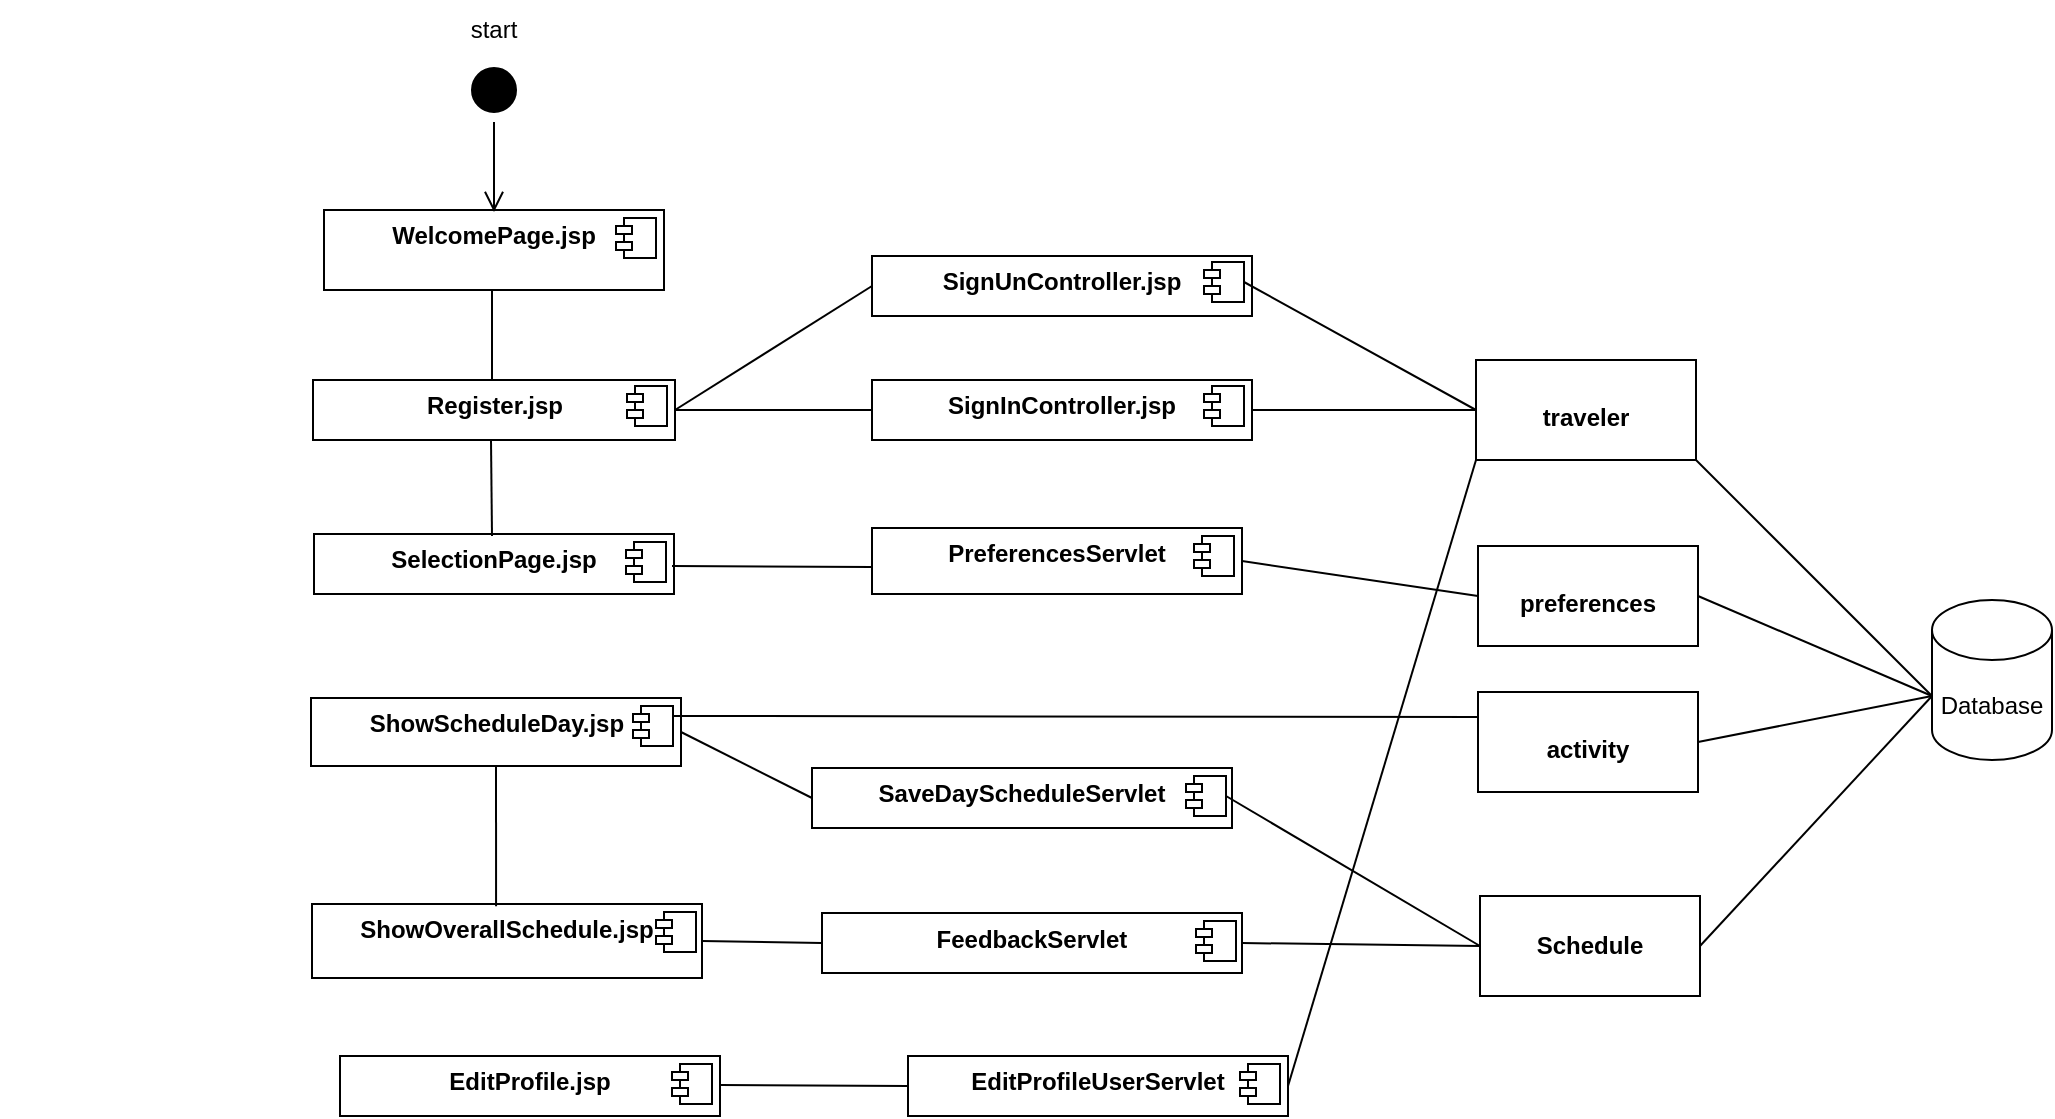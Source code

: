 <mxfile version="22.0.3" type="device">
  <diagram name="Page-1" id="5f0bae14-7c28-e335-631c-24af17079c00">
    <mxGraphModel dx="794" dy="511" grid="1" gridSize="10" guides="1" tooltips="1" connect="1" arrows="1" fold="1" page="1" pageScale="1" pageWidth="1100" pageHeight="850" background="none" math="0" shadow="0">
      <root>
        <mxCell id="0" />
        <mxCell id="1" parent="0" />
        <mxCell id="rrHo5r-WzOikPcS9EhRm-3" value="&lt;p style=&quot;margin:0px;margin-top:6px;text-align:center;&quot;&gt;&lt;b&gt;WelcomePage.jsp&lt;/b&gt;&lt;/p&gt;" style="align=left;overflow=fill;html=1;dropTarget=0;whiteSpace=wrap;" parent="1" vertex="1">
          <mxGeometry x="436" y="207" width="170" height="40" as="geometry" />
        </mxCell>
        <mxCell id="rrHo5r-WzOikPcS9EhRm-4" value="" style="shape=component;jettyWidth=8;jettyHeight=4;" parent="rrHo5r-WzOikPcS9EhRm-3" vertex="1">
          <mxGeometry x="1" width="20" height="20" relative="1" as="geometry">
            <mxPoint x="-24" y="4" as="offset" />
          </mxGeometry>
        </mxCell>
        <mxCell id="rrHo5r-WzOikPcS9EhRm-7" value="&lt;p style=&quot;margin:0px;margin-top:6px;text-align:center;&quot;&gt;&lt;b&gt;PreferencesServlet&lt;/b&gt;&lt;/p&gt;" style="align=left;overflow=fill;html=1;dropTarget=0;whiteSpace=wrap;" parent="1" vertex="1">
          <mxGeometry x="710" y="366" width="185" height="33" as="geometry" />
        </mxCell>
        <mxCell id="rrHo5r-WzOikPcS9EhRm-8" value="" style="shape=component;jettyWidth=8;jettyHeight=4;" parent="rrHo5r-WzOikPcS9EhRm-7" vertex="1">
          <mxGeometry x="1" width="20" height="20" relative="1" as="geometry">
            <mxPoint x="-24" y="4" as="offset" />
          </mxGeometry>
        </mxCell>
        <mxCell id="rrHo5r-WzOikPcS9EhRm-12" value="&lt;p style=&quot;margin:0px;margin-top:6px;text-align:center;&quot;&gt;&lt;b style=&quot;background-color: initial;&quot;&gt;SelectionPage.jsp&lt;/b&gt;&lt;/p&gt;" style="align=left;overflow=fill;html=1;dropTarget=0;whiteSpace=wrap;" parent="1" vertex="1">
          <mxGeometry x="431" y="369" width="180" height="30" as="geometry" />
        </mxCell>
        <mxCell id="rrHo5r-WzOikPcS9EhRm-13" value="" style="shape=component;jettyWidth=8;jettyHeight=4;" parent="rrHo5r-WzOikPcS9EhRm-12" vertex="1">
          <mxGeometry x="1" width="20" height="20" relative="1" as="geometry">
            <mxPoint x="-24" y="4" as="offset" />
          </mxGeometry>
        </mxCell>
        <mxCell id="rrHo5r-WzOikPcS9EhRm-16" value="&lt;p style=&quot;margin:0px;margin-top:6px;text-align:center;&quot;&gt;&lt;b&gt;ShowScheduleDay.jsp&lt;/b&gt;&lt;/p&gt;" style="align=left;overflow=fill;html=1;dropTarget=0;whiteSpace=wrap;" parent="1" vertex="1">
          <mxGeometry x="429.5" y="451" width="185" height="34" as="geometry" />
        </mxCell>
        <mxCell id="rrHo5r-WzOikPcS9EhRm-17" value="" style="shape=component;jettyWidth=8;jettyHeight=4;" parent="rrHo5r-WzOikPcS9EhRm-16" vertex="1">
          <mxGeometry x="1" width="20" height="20" relative="1" as="geometry">
            <mxPoint x="-24" y="4" as="offset" />
          </mxGeometry>
        </mxCell>
        <mxCell id="rrHo5r-WzOikPcS9EhRm-21" value="&lt;p style=&quot;margin:0px;margin-top:4px;text-align:center;&quot;&gt;&lt;br&gt;&lt;b&gt;Schedule&lt;/b&gt;&lt;/p&gt;" style="verticalAlign=top;align=left;overflow=fill;fontSize=12;fontFamily=Helvetica;html=1;whiteSpace=wrap;" parent="1" vertex="1">
          <mxGeometry x="1014" y="550" width="110" height="50" as="geometry" />
        </mxCell>
        <mxCell id="rrHo5r-WzOikPcS9EhRm-25" value="Database" style="shape=cylinder3;whiteSpace=wrap;html=1;boundedLbl=1;backgroundOutline=1;size=15;" parent="1" vertex="1">
          <mxGeometry x="1240" y="402" width="60" height="80" as="geometry" />
        </mxCell>
        <mxCell id="rrHo5r-WzOikPcS9EhRm-40" value="&lt;p style=&quot;margin:0px;margin-top:6px;text-align:center;&quot;&gt;&lt;b&gt;SignInController.jsp&lt;/b&gt;&lt;/p&gt;" style="align=left;overflow=fill;html=1;dropTarget=0;whiteSpace=wrap;" parent="1" vertex="1">
          <mxGeometry x="710" y="292" width="190" height="30" as="geometry" />
        </mxCell>
        <mxCell id="rrHo5r-WzOikPcS9EhRm-41" value="" style="shape=component;jettyWidth=8;jettyHeight=4;" parent="rrHo5r-WzOikPcS9EhRm-40" vertex="1">
          <mxGeometry x="1" width="20" height="20" relative="1" as="geometry">
            <mxPoint x="-24" y="3" as="offset" />
          </mxGeometry>
        </mxCell>
        <mxCell id="rrHo5r-WzOikPcS9EhRm-54" value="" style="endArrow=none;html=1;rounded=0;entryX=0;entryY=0.5;entryDx=0;entryDy=0;exitX=1;exitY=0.5;exitDx=0;exitDy=0;" parent="1" source="rrHo5r-WzOikPcS9EhRm-51" target="rrHo5r-WzOikPcS9EhRm-21" edge="1">
          <mxGeometry width="50" height="50" relative="1" as="geometry">
            <mxPoint x="340" y="683" as="sourcePoint" />
            <mxPoint x="980" y="606" as="targetPoint" />
            <Array as="points" />
          </mxGeometry>
        </mxCell>
        <mxCell id="rrHo5r-WzOikPcS9EhRm-27" value="&lt;p style=&quot;margin: 4px 0px 0px;&quot;&gt;&lt;br&gt;&lt;/p&gt;&lt;p style=&quot;margin: 4px 0px 0px;&quot;&gt;&lt;b&gt;traveler&lt;/b&gt;&lt;/p&gt;&lt;p style=&quot;margin: 4px 0px 0px;&quot;&gt;&lt;b&gt;&lt;br&gt;&lt;/b&gt;&lt;/p&gt;" style="verticalAlign=top;align=center;overflow=fill;fontSize=12;fontFamily=Helvetica;html=1;whiteSpace=wrap;" parent="1" vertex="1">
          <mxGeometry x="1012" y="282" width="110" height="50" as="geometry" />
        </mxCell>
        <mxCell id="rrHo5r-WzOikPcS9EhRm-67" value="&lt;p style=&quot;margin:0px;margin-top:6px;text-align:center;&quot;&gt;&lt;b&gt;Register.jsp&lt;/b&gt;&lt;/p&gt;" style="align=left;overflow=fill;html=1;dropTarget=0;whiteSpace=wrap;" parent="1" vertex="1">
          <mxGeometry x="430.5" y="292" width="181" height="30" as="geometry" />
        </mxCell>
        <mxCell id="rrHo5r-WzOikPcS9EhRm-68" value="" style="shape=component;jettyWidth=8;jettyHeight=4;" parent="rrHo5r-WzOikPcS9EhRm-67" vertex="1">
          <mxGeometry x="1" width="20" height="20" relative="1" as="geometry">
            <mxPoint x="-24" y="3" as="offset" />
          </mxGeometry>
        </mxCell>
        <mxCell id="rrHo5r-WzOikPcS9EhRm-81" value="" style="ellipse;whiteSpace=wrap;html=1;align=center;aspect=fixed;fillColor=none;strokeColor=none;resizable=0;perimeter=centerPerimeter;rotatable=0;allowArrows=0;points=[];outlineConnect=1;" parent="1" vertex="1">
          <mxGeometry x="747" y="508" width="10" height="10" as="geometry" />
        </mxCell>
        <mxCell id="QPylJCogJ4yJsTdaJuYl-27" value="" style="ellipse;whiteSpace=wrap;html=1;align=center;aspect=fixed;fillColor=none;strokeColor=none;resizable=0;perimeter=centerPerimeter;rotatable=0;allowArrows=0;points=[];outlineConnect=1;" parent="1" vertex="1">
          <mxGeometry x="274" y="409" width="10" height="10" as="geometry" />
        </mxCell>
        <mxCell id="JJwhxfO3wkZIyO4d7TkD-3" value="" style="endArrow=none;html=1;rounded=0;entryX=1;entryY=1;entryDx=0;entryDy=0;" parent="1" target="rrHo5r-WzOikPcS9EhRm-27" edge="1">
          <mxGeometry width="50" height="50" relative="1" as="geometry">
            <mxPoint x="1240" y="450" as="sourcePoint" />
            <mxPoint x="850" y="442" as="targetPoint" />
          </mxGeometry>
        </mxCell>
        <mxCell id="JJwhxfO3wkZIyO4d7TkD-4" value="&lt;p style=&quot;margin:0px;margin-top:4px;text-align:center;&quot;&gt;&lt;b&gt;&lt;br&gt;&lt;/b&gt;&lt;/p&gt;&lt;p style=&quot;margin:0px;margin-top:4px;text-align:center;&quot;&gt;&lt;b&gt;activity&lt;/b&gt;&lt;/p&gt;" style="verticalAlign=top;align=left;overflow=fill;fontSize=12;fontFamily=Helvetica;html=1;whiteSpace=wrap;" parent="1" vertex="1">
          <mxGeometry x="1013" y="448" width="110" height="50" as="geometry" />
        </mxCell>
        <mxCell id="JJwhxfO3wkZIyO4d7TkD-5" value="" style="endArrow=none;html=1;rounded=0;entryX=1;entryY=0.5;entryDx=0;entryDy=0;" parent="1" target="JJwhxfO3wkZIyO4d7TkD-4" edge="1">
          <mxGeometry width="50" height="50" relative="1" as="geometry">
            <mxPoint x="1240" y="450" as="sourcePoint" />
            <mxPoint x="1170" y="622" as="targetPoint" />
          </mxGeometry>
        </mxCell>
        <mxCell id="rrHo5r-WzOikPcS9EhRm-33" value="&lt;p style=&quot;margin:0px;margin-top:6px;text-align:center;&quot;&gt;&lt;b&gt;ShowOverallSchedule.jsp&lt;/b&gt;&lt;/p&gt;" style="align=left;overflow=fill;html=1;dropTarget=0;whiteSpace=wrap;" parent="1" vertex="1">
          <mxGeometry x="430" y="554" width="195" height="37" as="geometry" />
        </mxCell>
        <mxCell id="rrHo5r-WzOikPcS9EhRm-34" value="" style="shape=component;jettyWidth=8;jettyHeight=4;" parent="rrHo5r-WzOikPcS9EhRm-33" vertex="1">
          <mxGeometry x="1" width="20" height="20" relative="1" as="geometry">
            <mxPoint x="-23" y="4" as="offset" />
          </mxGeometry>
        </mxCell>
        <mxCell id="JJwhxfO3wkZIyO4d7TkD-15" value="" style="endArrow=none;html=1;rounded=0;entryX=0.5;entryY=1;entryDx=0;entryDy=0;exitX=0.472;exitY=0.029;exitDx=0;exitDy=0;exitPerimeter=0;" parent="1" source="rrHo5r-WzOikPcS9EhRm-33" target="rrHo5r-WzOikPcS9EhRm-16" edge="1">
          <mxGeometry width="50" height="50" relative="1" as="geometry">
            <mxPoint x="523" y="532" as="sourcePoint" />
            <mxPoint x="530" y="482" as="targetPoint" />
          </mxGeometry>
        </mxCell>
        <mxCell id="JJwhxfO3wkZIyO4d7TkD-20" value="" style="ellipse;html=1;shape=startState;fillColor=#000000;strokeColor=#000000;" parent="1" vertex="1">
          <mxGeometry x="506" y="132" width="30" height="30" as="geometry" />
        </mxCell>
        <mxCell id="JJwhxfO3wkZIyO4d7TkD-21" value="" style="edgeStyle=orthogonalEdgeStyle;html=1;verticalAlign=bottom;endArrow=open;endSize=8;strokeColor=#000000;rounded=0;entryX=0.5;entryY=0;entryDx=0;entryDy=0;" parent="1" edge="1">
          <mxGeometry relative="1" as="geometry">
            <mxPoint x="521.0" y="208" as="targetPoint" />
            <mxPoint x="521.0" y="163" as="sourcePoint" />
          </mxGeometry>
        </mxCell>
        <mxCell id="JJwhxfO3wkZIyO4d7TkD-22" value="start" style="text;html=1;strokeColor=none;fillColor=none;align=center;verticalAlign=middle;whiteSpace=wrap;rounded=0;" parent="1" vertex="1">
          <mxGeometry x="491" y="102" width="60" height="30" as="geometry" />
        </mxCell>
        <mxCell id="JJwhxfO3wkZIyO4d7TkD-28" value="" style="endArrow=none;html=1;rounded=0;exitX=0;exitY=0.5;exitDx=0;exitDy=0;entryX=1;entryY=0.5;entryDx=0;entryDy=0;" parent="1" source="rrHo5r-WzOikPcS9EhRm-40" target="rrHo5r-WzOikPcS9EhRm-67" edge="1">
          <mxGeometry width="50" height="50" relative="1" as="geometry">
            <mxPoint x="983" y="604" as="sourcePoint" />
            <mxPoint x="640" y="387" as="targetPoint" />
            <Array as="points" />
          </mxGeometry>
        </mxCell>
        <mxCell id="JJwhxfO3wkZIyO4d7TkD-29" value="" style="endArrow=none;html=1;rounded=0;entryX=0;entryY=0.25;entryDx=0;entryDy=0;exitX=1;exitY=0.25;exitDx=0;exitDy=0;" parent="1" source="rrHo5r-WzOikPcS9EhRm-17" target="JJwhxfO3wkZIyO4d7TkD-4" edge="1">
          <mxGeometry width="50" height="50" relative="1" as="geometry">
            <mxPoint x="910" y="465" as="sourcePoint" />
            <mxPoint x="980" y="606" as="targetPoint" />
            <Array as="points" />
          </mxGeometry>
        </mxCell>
        <mxCell id="JJwhxfO3wkZIyO4d7TkD-32" value="" style="endArrow=none;html=1;rounded=0;entryX=0;entryY=0.5;entryDx=0;entryDy=0;exitX=1;exitY=0.5;exitDx=0;exitDy=0;" parent="1" source="rrHo5r-WzOikPcS9EhRm-33" target="rrHo5r-WzOikPcS9EhRm-51" edge="1">
          <mxGeometry width="50" height="50" relative="1" as="geometry">
            <mxPoint x="625" y="555" as="sourcePoint" />
            <mxPoint x="965" y="555" as="targetPoint" />
            <Array as="points" />
          </mxGeometry>
        </mxCell>
        <mxCell id="rrHo5r-WzOikPcS9EhRm-51" value="&lt;p style=&quot;margin:0px;margin-top:6px;text-align:center;&quot;&gt;&lt;b&gt;FeedbackServlet&lt;/b&gt;&lt;/p&gt;" style="align=left;overflow=fill;html=1;dropTarget=0;whiteSpace=wrap;" parent="1" vertex="1">
          <mxGeometry x="685" y="558.5" width="210" height="30" as="geometry" />
        </mxCell>
        <mxCell id="rrHo5r-WzOikPcS9EhRm-52" value="" style="shape=component;jettyWidth=8;jettyHeight=4;" parent="rrHo5r-WzOikPcS9EhRm-51" vertex="1">
          <mxGeometry x="1" width="20" height="20" relative="1" as="geometry">
            <mxPoint x="-23" y="4" as="offset" />
          </mxGeometry>
        </mxCell>
        <mxCell id="JJwhxfO3wkZIyO4d7TkD-34" value="" style="endArrow=none;html=1;rounded=0;entryX=1;entryY=0.5;entryDx=0;entryDy=0;" parent="1" source="rrHo5r-WzOikPcS9EhRm-27" target="rrHo5r-WzOikPcS9EhRm-40" edge="1">
          <mxGeometry width="50" height="50" relative="1" as="geometry">
            <mxPoint x="983" y="394" as="sourcePoint" />
            <mxPoint x="906" y="206" as="targetPoint" />
            <Array as="points" />
          </mxGeometry>
        </mxCell>
        <mxCell id="JJwhxfO3wkZIyO4d7TkD-36" value="" style="endArrow=none;html=1;rounded=0;exitX=0.5;exitY=0;exitDx=0;exitDy=0;entryX=0.5;entryY=1;entryDx=0;entryDy=0;" parent="1" edge="1">
          <mxGeometry width="50" height="50" relative="1" as="geometry">
            <mxPoint x="520" y="292" as="sourcePoint" />
            <mxPoint x="520" y="247" as="targetPoint" />
            <Array as="points" />
          </mxGeometry>
        </mxCell>
        <mxCell id="JJwhxfO3wkZIyO4d7TkD-37" value="" style="endArrow=none;html=1;rounded=0;entryX=0.5;entryY=1;entryDx=0;entryDy=0;" parent="1" edge="1">
          <mxGeometry width="50" height="50" relative="1" as="geometry">
            <mxPoint x="520" y="370" as="sourcePoint" />
            <mxPoint x="519.5" y="322" as="targetPoint" />
            <Array as="points" />
          </mxGeometry>
        </mxCell>
        <mxCell id="JJwhxfO3wkZIyO4d7TkD-38" value="" style="endArrow=none;html=1;rounded=0;exitX=0;exitY=0.5;exitDx=0;exitDy=0;" parent="1" edge="1">
          <mxGeometry width="50" height="50" relative="1" as="geometry">
            <mxPoint x="710" y="385.47" as="sourcePoint" />
            <mxPoint x="610" y="385" as="targetPoint" />
            <Array as="points" />
          </mxGeometry>
        </mxCell>
        <mxCell id="JJwhxfO3wkZIyO4d7TkD-41" value="&lt;p style=&quot;margin:0px;margin-top:6px;text-align:center;&quot;&gt;&lt;b&gt;EditProfile.jsp&lt;/b&gt;&lt;/p&gt;" style="align=left;overflow=fill;html=1;dropTarget=0;whiteSpace=wrap;" parent="1" vertex="1">
          <mxGeometry x="444" y="630" width="190" height="30" as="geometry" />
        </mxCell>
        <mxCell id="JJwhxfO3wkZIyO4d7TkD-42" value="" style="shape=component;jettyWidth=8;jettyHeight=4;" parent="JJwhxfO3wkZIyO4d7TkD-41" vertex="1">
          <mxGeometry x="1" width="20" height="20" relative="1" as="geometry">
            <mxPoint x="-24" y="4" as="offset" />
          </mxGeometry>
        </mxCell>
        <mxCell id="JJwhxfO3wkZIyO4d7TkD-43" value="&lt;p style=&quot;margin:0px;margin-top:6px;text-align:center;&quot;&gt;&lt;b&gt;EditProfileUserServlet&lt;/b&gt;&lt;/p&gt;" style="align=left;overflow=fill;html=1;dropTarget=0;whiteSpace=wrap;" parent="1" vertex="1">
          <mxGeometry x="728" y="630" width="190" height="30" as="geometry" />
        </mxCell>
        <mxCell id="JJwhxfO3wkZIyO4d7TkD-44" value="" style="shape=component;jettyWidth=8;jettyHeight=4;" parent="JJwhxfO3wkZIyO4d7TkD-43" vertex="1">
          <mxGeometry x="1" width="20" height="20" relative="1" as="geometry">
            <mxPoint x="-24" y="4" as="offset" />
          </mxGeometry>
        </mxCell>
        <mxCell id="JJwhxfO3wkZIyO4d7TkD-45" value="" style="endArrow=none;html=1;rounded=0;entryX=0;entryY=0.5;entryDx=0;entryDy=0;exitX=1;exitY=0.5;exitDx=0;exitDy=0;" parent="1" target="JJwhxfO3wkZIyO4d7TkD-43" edge="1">
          <mxGeometry width="50" height="50" relative="1" as="geometry">
            <mxPoint x="634" y="644.47" as="sourcePoint" />
            <mxPoint x="704" y="644.47" as="targetPoint" />
            <Array as="points" />
          </mxGeometry>
        </mxCell>
        <mxCell id="JJwhxfO3wkZIyO4d7TkD-46" value="" style="endArrow=none;html=1;rounded=0;entryX=1;entryY=0.5;entryDx=0;entryDy=0;exitX=0;exitY=1;exitDx=0;exitDy=0;" parent="1" source="rrHo5r-WzOikPcS9EhRm-27" target="JJwhxfO3wkZIyO4d7TkD-43" edge="1">
          <mxGeometry width="50" height="50" relative="1" as="geometry">
            <mxPoint x="1008" y="317" as="sourcePoint" />
            <mxPoint x="910" y="317" as="targetPoint" />
            <Array as="points" />
          </mxGeometry>
        </mxCell>
        <mxCell id="CkrG8VeGBjx6NL60ix2R-1" value="&lt;p style=&quot;margin:0px;margin-top:4px;text-align:center;&quot;&gt;&lt;br&gt;&lt;/p&gt;&lt;p style=&quot;margin:0px;margin-top:4px;text-align:center;&quot;&gt;&lt;b&gt;preferences&lt;/b&gt;&lt;/p&gt;" style="verticalAlign=top;align=left;overflow=fill;fontSize=12;fontFamily=Helvetica;html=1;whiteSpace=wrap;" vertex="1" parent="1">
          <mxGeometry x="1013" y="375" width="110" height="50" as="geometry" />
        </mxCell>
        <mxCell id="CkrG8VeGBjx6NL60ix2R-2" value="" style="endArrow=none;html=1;rounded=0;entryX=1;entryY=0.5;entryDx=0;entryDy=0;" edge="1" parent="1" target="CkrG8VeGBjx6NL60ix2R-1">
          <mxGeometry width="50" height="50" relative="1" as="geometry">
            <mxPoint x="1240" y="450" as="sourcePoint" />
            <mxPoint x="1118" y="342" as="targetPoint" />
          </mxGeometry>
        </mxCell>
        <mxCell id="CkrG8VeGBjx6NL60ix2R-3" value="" style="endArrow=none;html=1;rounded=0;entryX=1;entryY=0.5;entryDx=0;entryDy=0;exitX=0;exitY=0.5;exitDx=0;exitDy=0;" edge="1" parent="1" source="CkrG8VeGBjx6NL60ix2R-1" target="rrHo5r-WzOikPcS9EhRm-7">
          <mxGeometry width="50" height="50" relative="1" as="geometry">
            <mxPoint x="1037" y="439" as="sourcePoint" />
            <mxPoint x="910" y="389" as="targetPoint" />
          </mxGeometry>
        </mxCell>
        <mxCell id="CkrG8VeGBjx6NL60ix2R-6" value="" style="endArrow=none;html=1;rounded=0;exitX=1;exitY=0.5;exitDx=0;exitDy=0;" edge="1" parent="1" source="rrHo5r-WzOikPcS9EhRm-21">
          <mxGeometry width="50" height="50" relative="1" as="geometry">
            <mxPoint x="970" y="530" as="sourcePoint" />
            <mxPoint x="1240" y="450" as="targetPoint" />
          </mxGeometry>
        </mxCell>
        <mxCell id="CkrG8VeGBjx6NL60ix2R-7" value="&lt;p style=&quot;margin:0px;margin-top:6px;text-align:center;&quot;&gt;&lt;b&gt;SaveDayScheduleServlet&lt;/b&gt;&lt;/p&gt;" style="align=left;overflow=fill;html=1;dropTarget=0;whiteSpace=wrap;" vertex="1" parent="1">
          <mxGeometry x="680" y="486" width="210" height="30" as="geometry" />
        </mxCell>
        <mxCell id="CkrG8VeGBjx6NL60ix2R-8" value="" style="shape=component;jettyWidth=8;jettyHeight=4;" vertex="1" parent="CkrG8VeGBjx6NL60ix2R-7">
          <mxGeometry x="1" width="20" height="20" relative="1" as="geometry">
            <mxPoint x="-23" y="4" as="offset" />
          </mxGeometry>
        </mxCell>
        <mxCell id="CkrG8VeGBjx6NL60ix2R-9" value="" style="endArrow=none;html=1;rounded=0;entryX=1;entryY=0.5;entryDx=0;entryDy=0;exitX=0;exitY=0.5;exitDx=0;exitDy=0;" edge="1" parent="1" source="CkrG8VeGBjx6NL60ix2R-7" target="rrHo5r-WzOikPcS9EhRm-16">
          <mxGeometry width="50" height="50" relative="1" as="geometry">
            <mxPoint x="760" y="600" as="sourcePoint" />
            <mxPoint x="810" y="550" as="targetPoint" />
          </mxGeometry>
        </mxCell>
        <mxCell id="CkrG8VeGBjx6NL60ix2R-10" value="" style="endArrow=none;html=1;rounded=0;entryX=0;entryY=0.5;entryDx=0;entryDy=0;exitX=1;exitY=0.5;exitDx=0;exitDy=0;" edge="1" parent="1" source="CkrG8VeGBjx6NL60ix2R-8" target="rrHo5r-WzOikPcS9EhRm-21">
          <mxGeometry width="50" height="50" relative="1" as="geometry">
            <mxPoint x="905" y="564" as="sourcePoint" />
            <mxPoint x="1010" y="585" as="targetPoint" />
            <Array as="points" />
          </mxGeometry>
        </mxCell>
        <mxCell id="CkrG8VeGBjx6NL60ix2R-11" value="&lt;p style=&quot;margin:0px;margin-top:6px;text-align:center;&quot;&gt;&lt;b&gt;SignUnController.jsp&lt;/b&gt;&lt;/p&gt;" style="align=left;overflow=fill;html=1;dropTarget=0;whiteSpace=wrap;" vertex="1" parent="1">
          <mxGeometry x="710" y="230" width="190" height="30" as="geometry" />
        </mxCell>
        <mxCell id="CkrG8VeGBjx6NL60ix2R-12" value="" style="shape=component;jettyWidth=8;jettyHeight=4;" vertex="1" parent="CkrG8VeGBjx6NL60ix2R-11">
          <mxGeometry x="1" width="20" height="20" relative="1" as="geometry">
            <mxPoint x="-24" y="3" as="offset" />
          </mxGeometry>
        </mxCell>
        <mxCell id="CkrG8VeGBjx6NL60ix2R-13" value="" style="endArrow=none;html=1;rounded=0;exitX=1;exitY=0.5;exitDx=0;exitDy=0;entryX=0;entryY=0.5;entryDx=0;entryDy=0;" edge="1" parent="1" source="rrHo5r-WzOikPcS9EhRm-67" target="CkrG8VeGBjx6NL60ix2R-11">
          <mxGeometry width="50" height="50" relative="1" as="geometry">
            <mxPoint x="720" y="300" as="sourcePoint" />
            <mxPoint x="770" y="250" as="targetPoint" />
          </mxGeometry>
        </mxCell>
        <mxCell id="CkrG8VeGBjx6NL60ix2R-14" value="" style="endArrow=none;html=1;rounded=0;entryX=1;entryY=0.5;entryDx=0;entryDy=0;exitX=0;exitY=0.5;exitDx=0;exitDy=0;" edge="1" parent="1" source="rrHo5r-WzOikPcS9EhRm-27" target="CkrG8VeGBjx6NL60ix2R-12">
          <mxGeometry width="50" height="50" relative="1" as="geometry">
            <mxPoint x="720" y="300" as="sourcePoint" />
            <mxPoint x="770" y="250" as="targetPoint" />
          </mxGeometry>
        </mxCell>
      </root>
    </mxGraphModel>
  </diagram>
</mxfile>
